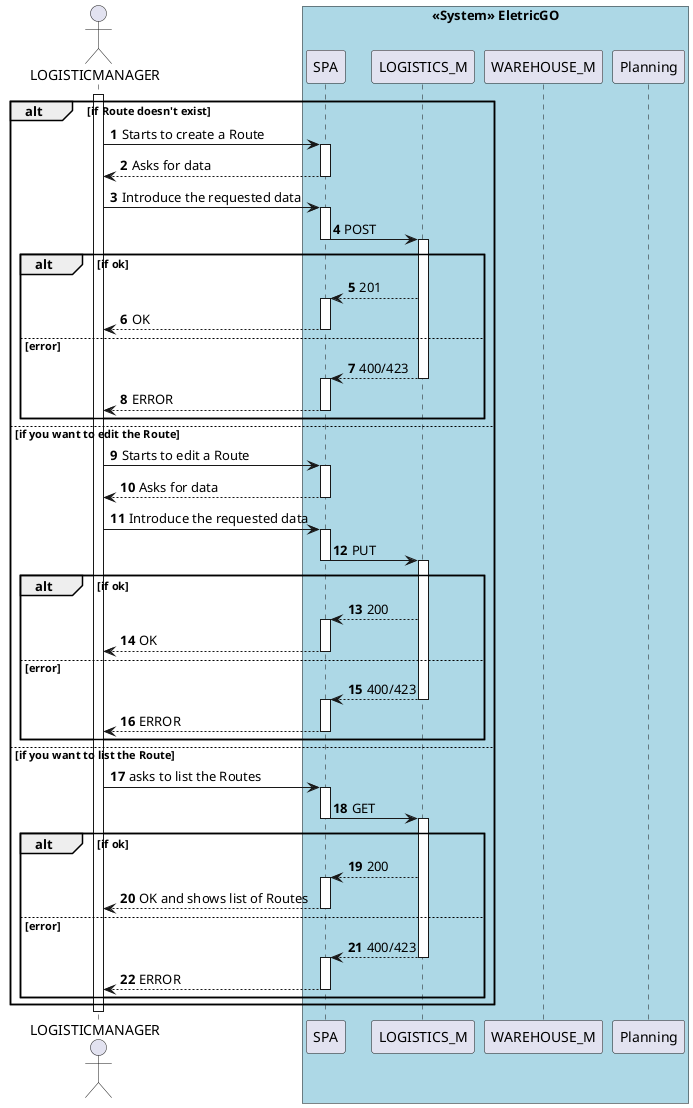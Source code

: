 @startuml Sequence Diagram
autonumber

actor LOGISTICMANAGER as LOGM

activate LOGM
box "<<System>> EletricGO" #LightBlue
'participant "<<System>> EletricGO" as E
participant "SPA" as SPA
participant "LOGISTICS_M" as LM
participant "WAREHOUSE_M" as WM
participant "Planning" as PLAN
end box

alt if Route doesn't exist
LOGM -> SPA: Starts to create a Route
activate SPA
SPA --> LOGM: Asks for data
deactivate SPA
LOGM-> SPA: Introduce the requested data
activate SPA
SPA -> LM: POST
deactivate SPA
activate LM
alt if ok 

LM --> SPA: 201 
activate SPA
LOGM <-- SPA: OK
deactivate SPA
else error 
SPA <-- LM: 400/423
deactivate LM
activate SPA

LOGM <-- SPA: ERROR
deactivate SPA


end alt
else if you want to edit the Route

LOGM -> SPA: Starts to edit a Route
activate SPA
SPA --> LOGM: Asks for data
deactivate SPA

LOGM-> SPA: Introduce the requested data

activate SPA
SPA -> LM: PUT
deactivate SPA
activate LM
alt if ok 

LM --> SPA: 200
activate SPA
LOGM <-- SPA: OK
deactivate SPA
else error 
SPA <-- LM: 400/423
deactivate LM
activate SPA

LOGM <-- SPA: ERROR
deactivate SPA
end alt

else if you want to list the Route
LOGM -> SPA: asks to list the Routes
activate SPA
SPA -> LM: GET
deactivate SPA
activate LM
alt if ok 

LM --> SPA: 200
activate SPA
LOGM <-- SPA: OK and shows list of Routes
deactivate SPA
else error 
SPA <-- LM: 400/423
deactivate LM
activate SPA

LOGM <-- SPA: ERROR
deactivate SPA

end alt
end alt


deactivate LOGM

@enduml